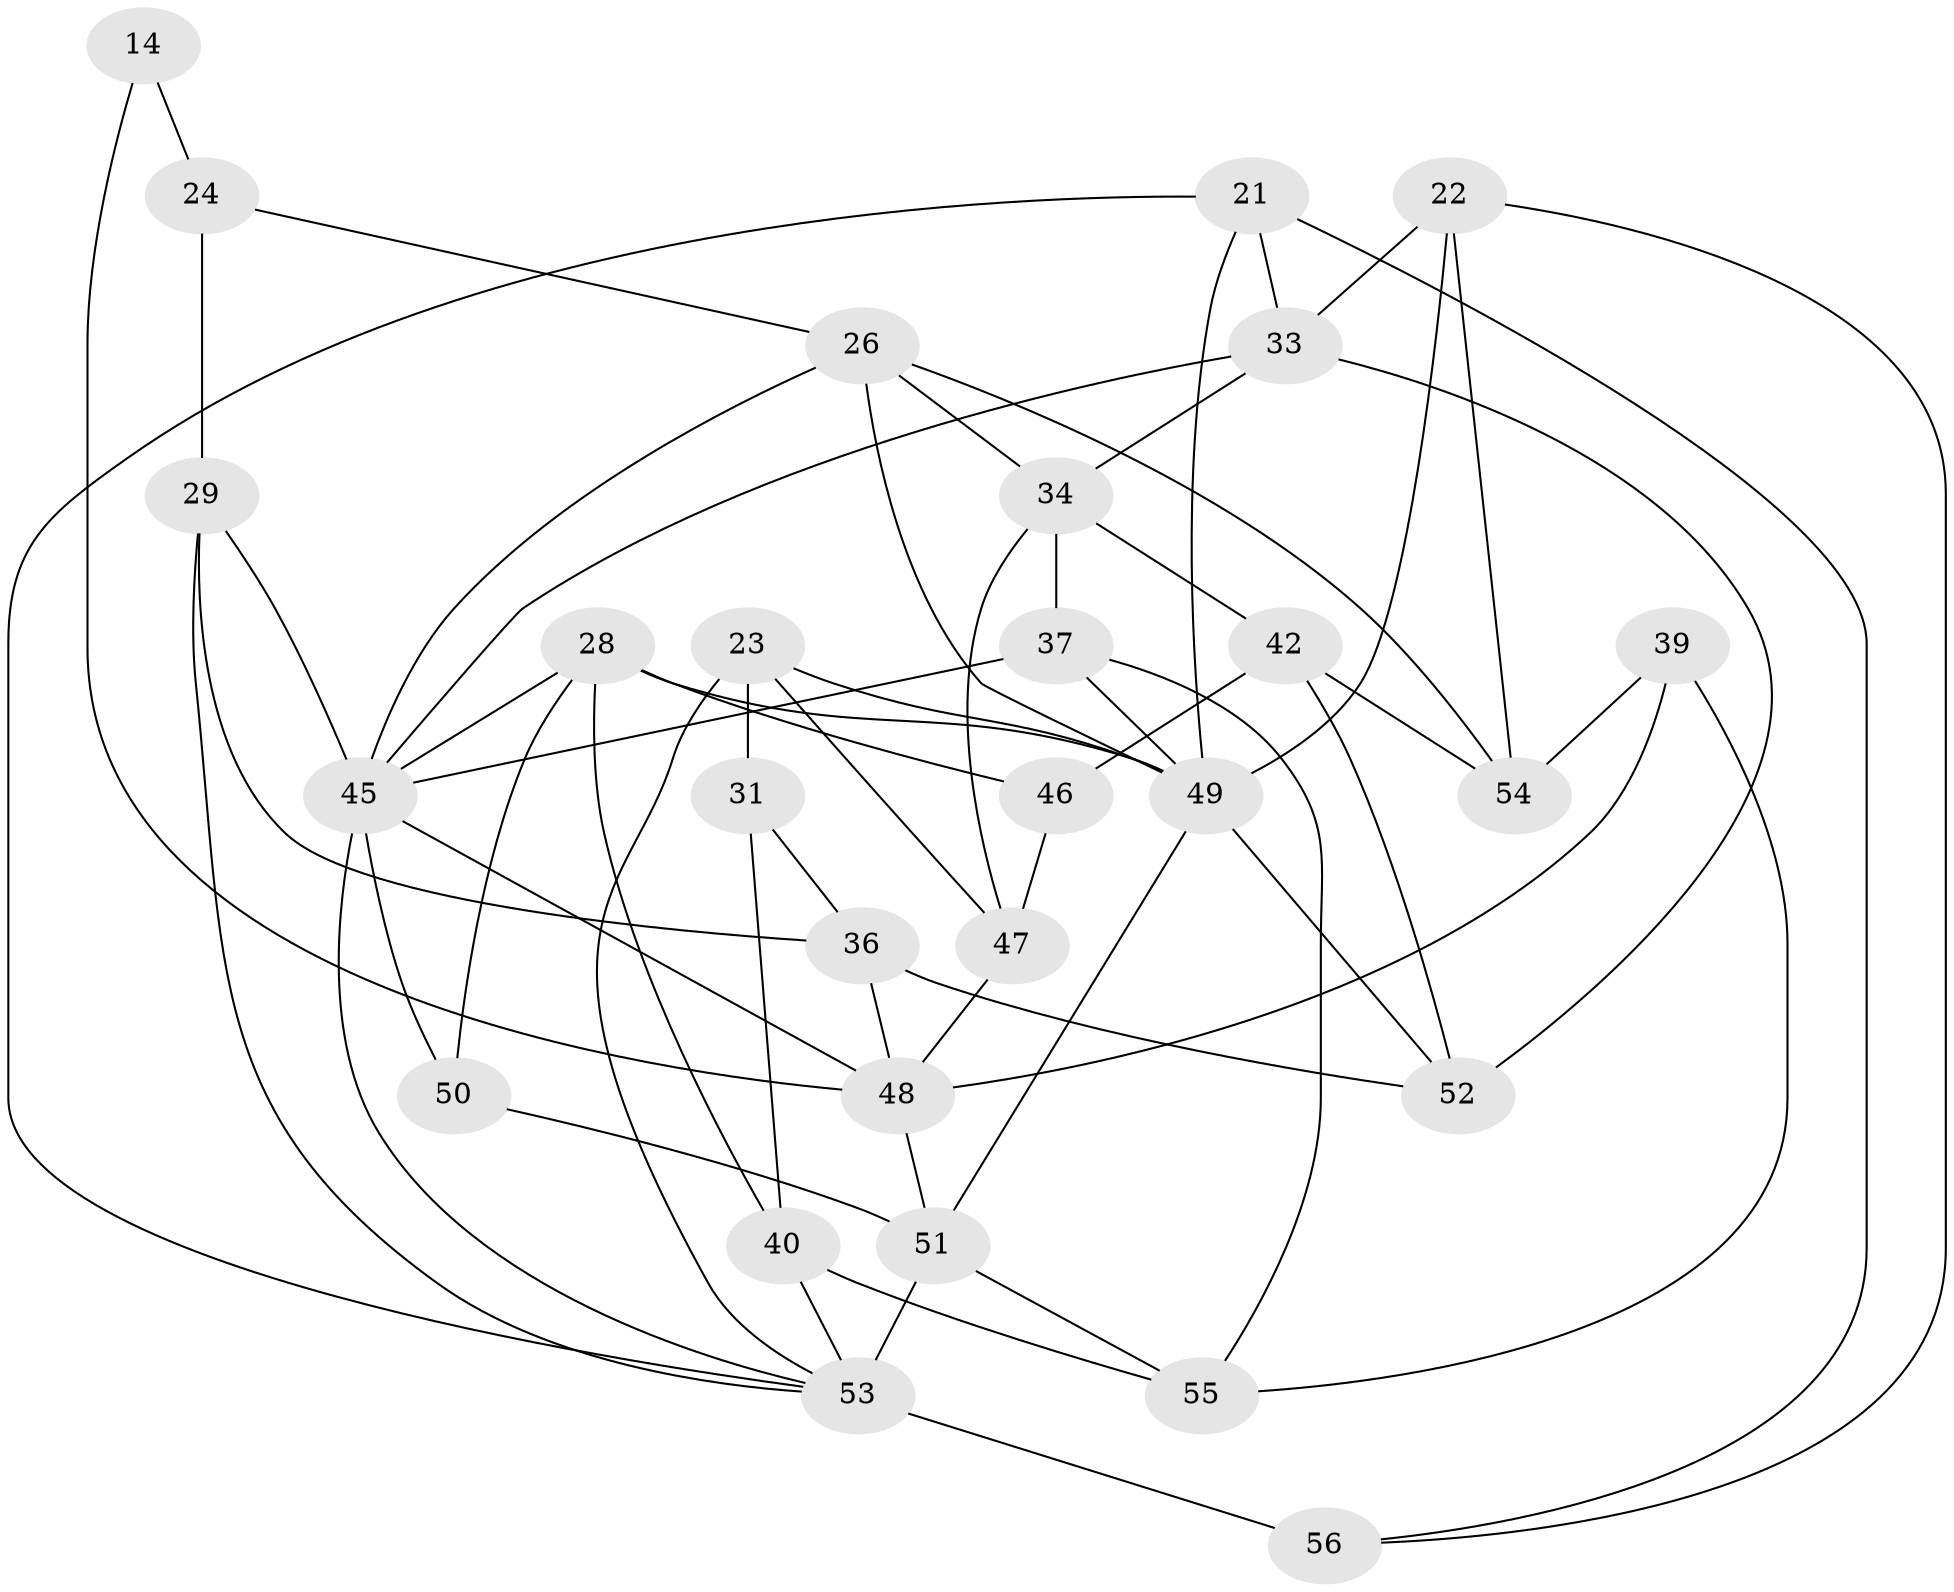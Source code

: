 // original degree distribution, {4: 1.0}
// Generated by graph-tools (version 1.1) at 2025/59/03/09/25 04:59:03]
// undirected, 28 vertices, 61 edges
graph export_dot {
graph [start="1"]
  node [color=gray90,style=filled];
  14;
  21 [super="+11"];
  22;
  23;
  24 [super="+10"];
  26 [super="+3+16"];
  28 [super="+2+12"];
  29 [super="+20"];
  31;
  33 [super="+5"];
  34 [super="+6"];
  36;
  37 [super="+1"];
  39;
  40 [super="+13"];
  42;
  45 [super="+43+32"];
  46;
  47;
  48 [super="+8"];
  49 [super="+9+38+35"];
  50;
  51 [super="+19+44"];
  52;
  53 [super="+41+27"];
  54;
  55 [super="+18"];
  56 [super="+17"];
  14 -- 48 [weight=2];
  14 -- 24 [weight=2];
  21 -- 33;
  21 -- 49 [weight=2];
  21 -- 56 [weight=2];
  21 -- 53;
  22 -- 56;
  22 -- 49;
  22 -- 33;
  22 -- 54;
  23 -- 47;
  23 -- 31;
  23 -- 49;
  23 -- 53;
  24 -- 29 [weight=3];
  24 -- 26;
  26 -- 54;
  26 -- 34 [weight=2];
  26 -- 49 [weight=2];
  26 -- 45 [weight=2];
  28 -- 46 [weight=2];
  28 -- 40;
  28 -- 49 [weight=3];
  28 -- 50;
  28 -- 45;
  29 -- 36;
  29 -- 45;
  29 -- 53;
  31 -- 36;
  31 -- 40 [weight=2];
  33 -- 34;
  33 -- 52;
  33 -- 45 [weight=2];
  34 -- 42;
  34 -- 47;
  34 -- 37;
  36 -- 52;
  36 -- 48;
  37 -- 55 [weight=2];
  37 -- 49 [weight=2];
  37 -- 45;
  39 -- 48 [weight=2];
  39 -- 54;
  39 -- 55;
  40 -- 55 [weight=2];
  40 -- 53;
  42 -- 46;
  42 -- 52;
  42 -- 54;
  45 -- 48;
  45 -- 50;
  45 -- 53;
  46 -- 47;
  47 -- 48;
  48 -- 51;
  49 -- 51 [weight=2];
  49 -- 52;
  50 -- 51 [weight=2];
  51 -- 53 [weight=2];
  51 -- 55;
  53 -- 56 [weight=3];
}
